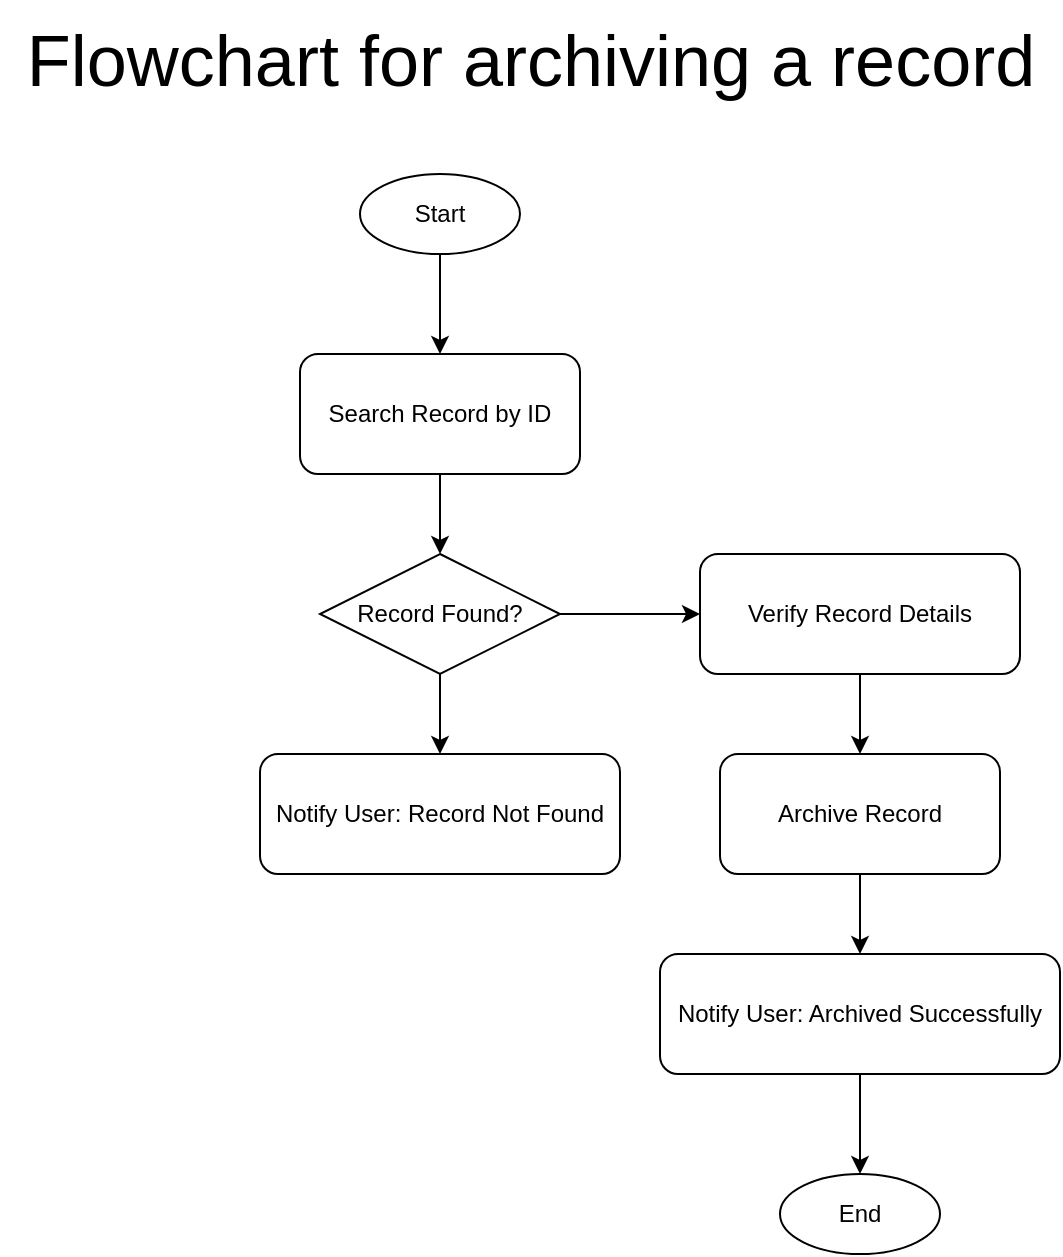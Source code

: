 <mxfile version="24.8.8">
  <diagram id="4" name="Archive Record">
    <mxGraphModel dx="2117" dy="1738" grid="1" gridSize="10" guides="1" tooltips="1" connect="1" arrows="1" fold="1" page="1" pageScale="1" pageWidth="827" pageHeight="1169" math="0" shadow="0">
      <root>
        <mxCell id="0" />
        <mxCell id="1" parent="0" />
        <mxCell id="2" value="Start" style="ellipse;whiteSpace=wrap;html=1;aspect=fixed;" parent="1" vertex="1">
          <mxGeometry x="130" y="30" width="80" height="40" as="geometry" />
        </mxCell>
        <mxCell id="3" value="Search Record by ID" style="rounded=1;whiteSpace=wrap;html=1;" parent="1" vertex="1">
          <mxGeometry x="100" y="120" width="140" height="60" as="geometry" />
        </mxCell>
        <mxCell id="4" value="Record Found?" style="rhombus;whiteSpace=wrap;html=1;" parent="1" vertex="1">
          <mxGeometry x="110" y="220" width="120" height="60" as="geometry" />
        </mxCell>
        <mxCell id="5" value="Verify Record Details" style="rounded=1;whiteSpace=wrap;html=1;" parent="1" vertex="1">
          <mxGeometry x="300" y="220" width="160" height="60" as="geometry" />
        </mxCell>
        <mxCell id="6" value="Archive Record" style="rounded=1;whiteSpace=wrap;html=1;" parent="1" vertex="1">
          <mxGeometry x="310" y="320" width="140" height="60" as="geometry" />
        </mxCell>
        <mxCell id="7" value="Notify User: Archived Successfully" style="rounded=1;whiteSpace=wrap;html=1;" parent="1" vertex="1">
          <mxGeometry x="280" y="420" width="200" height="60" as="geometry" />
        </mxCell>
        <mxCell id="8" value="Notify User: Record Not Found" style="rounded=1;whiteSpace=wrap;html=1;" parent="1" vertex="1">
          <mxGeometry x="80" y="320" width="180" height="60" as="geometry" />
        </mxCell>
        <mxCell id="9" value="End" style="ellipse;whiteSpace=wrap;html=1;aspect=fixed;" parent="1" vertex="1">
          <mxGeometry x="340" y="530" width="80" height="40" as="geometry" />
        </mxCell>
        <mxCell id="10" parent="1" source="2" target="3" edge="1">
          <mxGeometry relative="1" as="geometry" />
        </mxCell>
        <mxCell id="11" parent="1" source="3" target="4" edge="1">
          <mxGeometry relative="1" as="geometry" />
        </mxCell>
        <mxCell id="12" parent="1" source="4" target="5" edge="1">
          <mxGeometry relative="1" as="geometry" />
        </mxCell>
        <mxCell id="13" parent="1" source="5" target="6" edge="1">
          <mxGeometry relative="1" as="geometry" />
        </mxCell>
        <mxCell id="14" parent="1" source="6" target="7" edge="1">
          <mxGeometry relative="1" as="geometry" />
        </mxCell>
        <mxCell id="15" parent="1" source="7" target="9" edge="1">
          <mxGeometry relative="1" as="geometry" />
        </mxCell>
        <mxCell id="16" parent="1" source="4" target="8" edge="1">
          <mxGeometry relative="1" as="geometry" />
        </mxCell>
        <mxCell id="pu8PKeczm-geK74HeEPQ-16" value="&lt;font style=&quot;font-size: 36px;&quot;&gt;Flowchart for archiving a record&lt;/font&gt;" style="text;html=1;align=center;verticalAlign=middle;resizable=0;points=[];autosize=1;strokeColor=none;fillColor=none;" vertex="1" parent="1">
          <mxGeometry x="-50" y="-57" width="530" height="60" as="geometry" />
        </mxCell>
      </root>
    </mxGraphModel>
  </diagram>
</mxfile>

